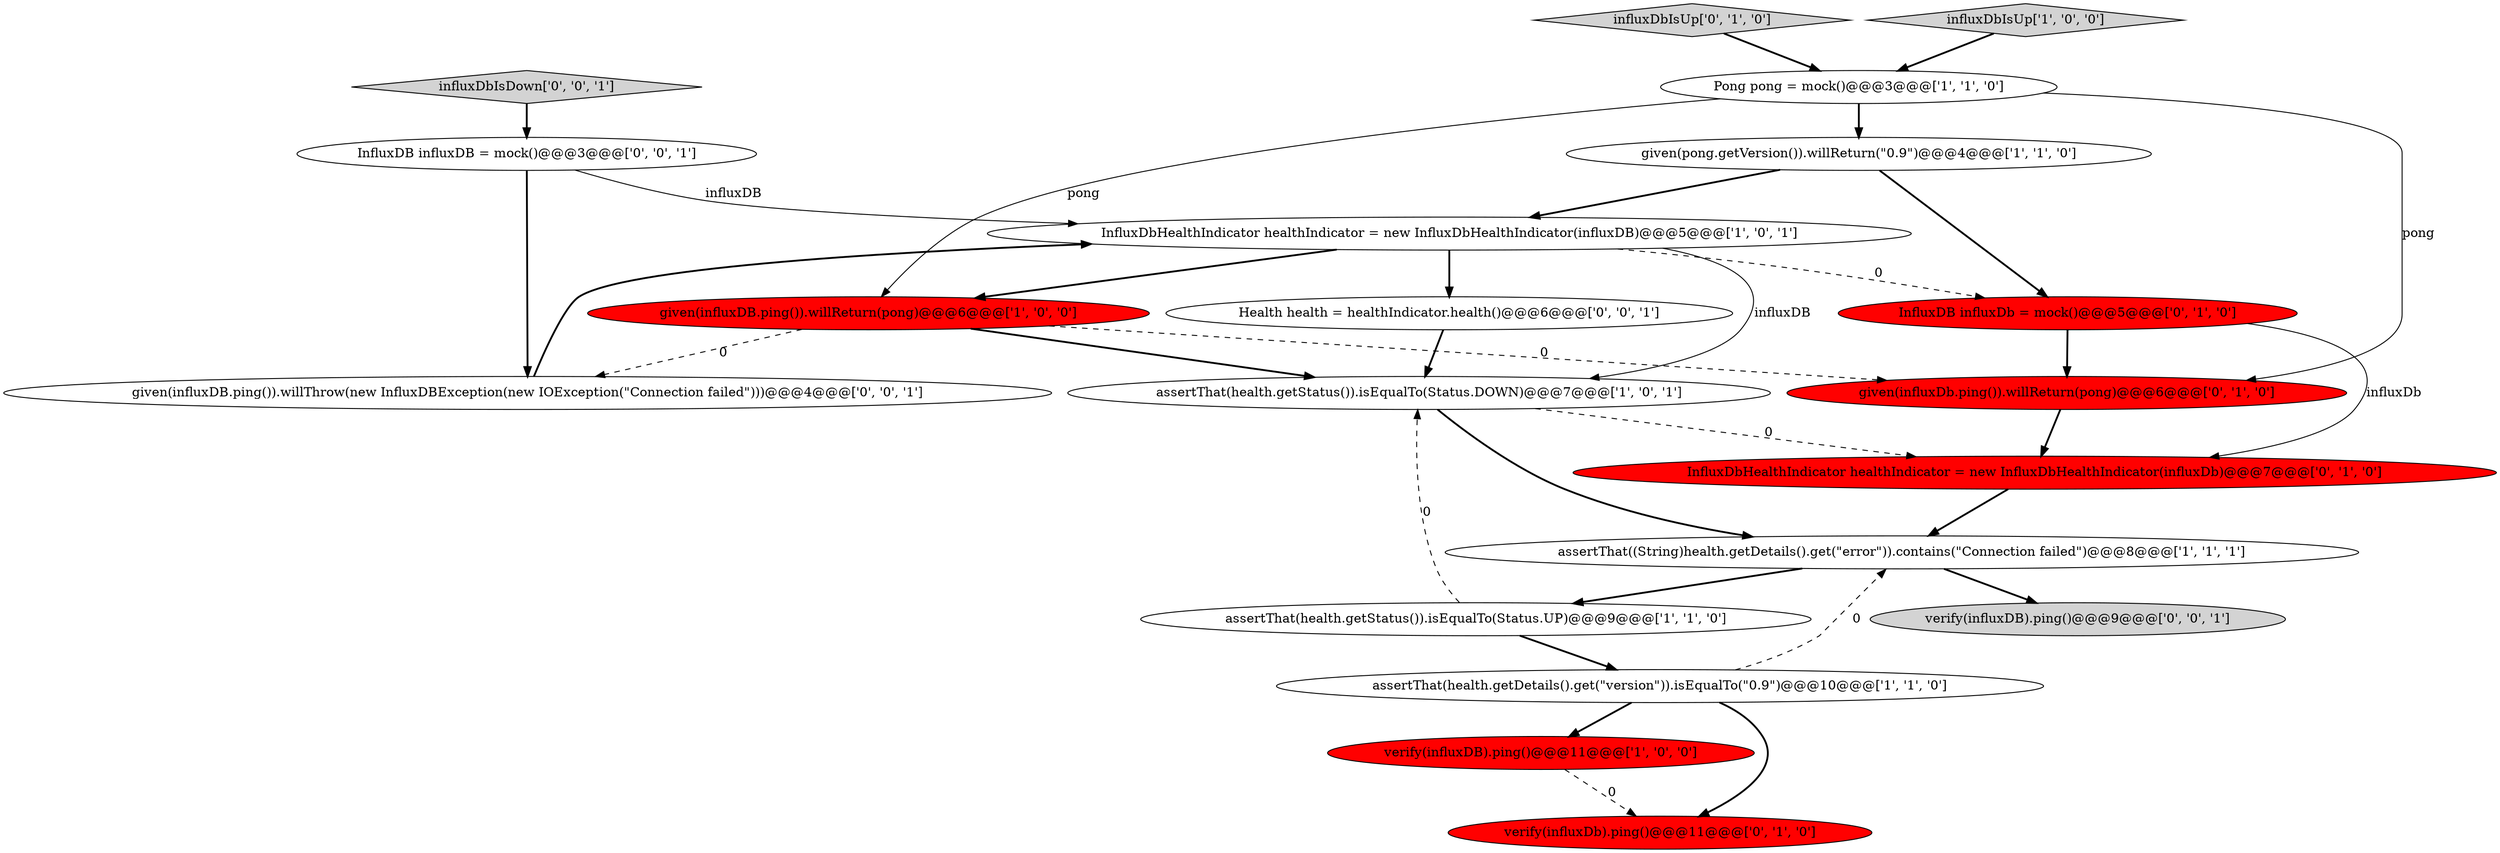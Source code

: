 digraph {
2 [style = filled, label = "assertThat(health.getStatus()).isEqualTo(Status.DOWN)@@@7@@@['1', '0', '1']", fillcolor = white, shape = ellipse image = "AAA0AAABBB1BBB"];
3 [style = filled, label = "InfluxDbHealthIndicator healthIndicator = new InfluxDbHealthIndicator(influxDB)@@@5@@@['1', '0', '1']", fillcolor = white, shape = ellipse image = "AAA0AAABBB1BBB"];
12 [style = filled, label = "given(influxDb.ping()).willReturn(pong)@@@6@@@['0', '1', '0']", fillcolor = red, shape = ellipse image = "AAA1AAABBB2BBB"];
18 [style = filled, label = "verify(influxDB).ping()@@@9@@@['0', '0', '1']", fillcolor = lightgray, shape = ellipse image = "AAA0AAABBB3BBB"];
7 [style = filled, label = "Pong pong = mock()@@@3@@@['1', '1', '0']", fillcolor = white, shape = ellipse image = "AAA0AAABBB1BBB"];
17 [style = filled, label = "Health health = healthIndicator.health()@@@6@@@['0', '0', '1']", fillcolor = white, shape = ellipse image = "AAA0AAABBB3BBB"];
6 [style = filled, label = "verify(influxDB).ping()@@@11@@@['1', '0', '0']", fillcolor = red, shape = ellipse image = "AAA1AAABBB1BBB"];
11 [style = filled, label = "InfluxDbHealthIndicator healthIndicator = new InfluxDbHealthIndicator(influxDb)@@@7@@@['0', '1', '0']", fillcolor = red, shape = ellipse image = "AAA1AAABBB2BBB"];
14 [style = filled, label = "influxDbIsUp['0', '1', '0']", fillcolor = lightgray, shape = diamond image = "AAA0AAABBB2BBB"];
1 [style = filled, label = "assertThat(health.getDetails().get(\"version\")).isEqualTo(\"0.9\")@@@10@@@['1', '1', '0']", fillcolor = white, shape = ellipse image = "AAA0AAABBB1BBB"];
19 [style = filled, label = "InfluxDB influxDB = mock()@@@3@@@['0', '0', '1']", fillcolor = white, shape = ellipse image = "AAA0AAABBB3BBB"];
16 [style = filled, label = "influxDbIsDown['0', '0', '1']", fillcolor = lightgray, shape = diamond image = "AAA0AAABBB3BBB"];
13 [style = filled, label = "verify(influxDb).ping()@@@11@@@['0', '1', '0']", fillcolor = red, shape = ellipse image = "AAA1AAABBB2BBB"];
15 [style = filled, label = "given(influxDB.ping()).willThrow(new InfluxDBException(new IOException(\"Connection failed\")))@@@4@@@['0', '0', '1']", fillcolor = white, shape = ellipse image = "AAA0AAABBB3BBB"];
0 [style = filled, label = "assertThat((String)health.getDetails().get(\"error\")).contains(\"Connection failed\")@@@8@@@['1', '1', '1']", fillcolor = white, shape = ellipse image = "AAA0AAABBB1BBB"];
10 [style = filled, label = "InfluxDB influxDb = mock()@@@5@@@['0', '1', '0']", fillcolor = red, shape = ellipse image = "AAA1AAABBB2BBB"];
9 [style = filled, label = "given(pong.getVersion()).willReturn(\"0.9\")@@@4@@@['1', '1', '0']", fillcolor = white, shape = ellipse image = "AAA0AAABBB1BBB"];
8 [style = filled, label = "given(influxDB.ping()).willReturn(pong)@@@6@@@['1', '0', '0']", fillcolor = red, shape = ellipse image = "AAA1AAABBB1BBB"];
5 [style = filled, label = "assertThat(health.getStatus()).isEqualTo(Status.UP)@@@9@@@['1', '1', '0']", fillcolor = white, shape = ellipse image = "AAA0AAABBB1BBB"];
4 [style = filled, label = "influxDbIsUp['1', '0', '0']", fillcolor = lightgray, shape = diamond image = "AAA0AAABBB1BBB"];
3->2 [style = solid, label="influxDB"];
8->15 [style = dashed, label="0"];
12->11 [style = bold, label=""];
8->12 [style = dashed, label="0"];
10->11 [style = solid, label="influxDb"];
9->10 [style = bold, label=""];
5->2 [style = dashed, label="0"];
16->19 [style = bold, label=""];
15->3 [style = bold, label=""];
1->13 [style = bold, label=""];
4->7 [style = bold, label=""];
14->7 [style = bold, label=""];
7->9 [style = bold, label=""];
5->1 [style = bold, label=""];
2->0 [style = bold, label=""];
1->6 [style = bold, label=""];
11->0 [style = bold, label=""];
6->13 [style = dashed, label="0"];
17->2 [style = bold, label=""];
8->2 [style = bold, label=""];
19->3 [style = solid, label="influxDB"];
10->12 [style = bold, label=""];
3->8 [style = bold, label=""];
7->8 [style = solid, label="pong"];
9->3 [style = bold, label=""];
3->17 [style = bold, label=""];
0->18 [style = bold, label=""];
2->11 [style = dashed, label="0"];
7->12 [style = solid, label="pong"];
3->10 [style = dashed, label="0"];
1->0 [style = dashed, label="0"];
19->15 [style = bold, label=""];
0->5 [style = bold, label=""];
}
